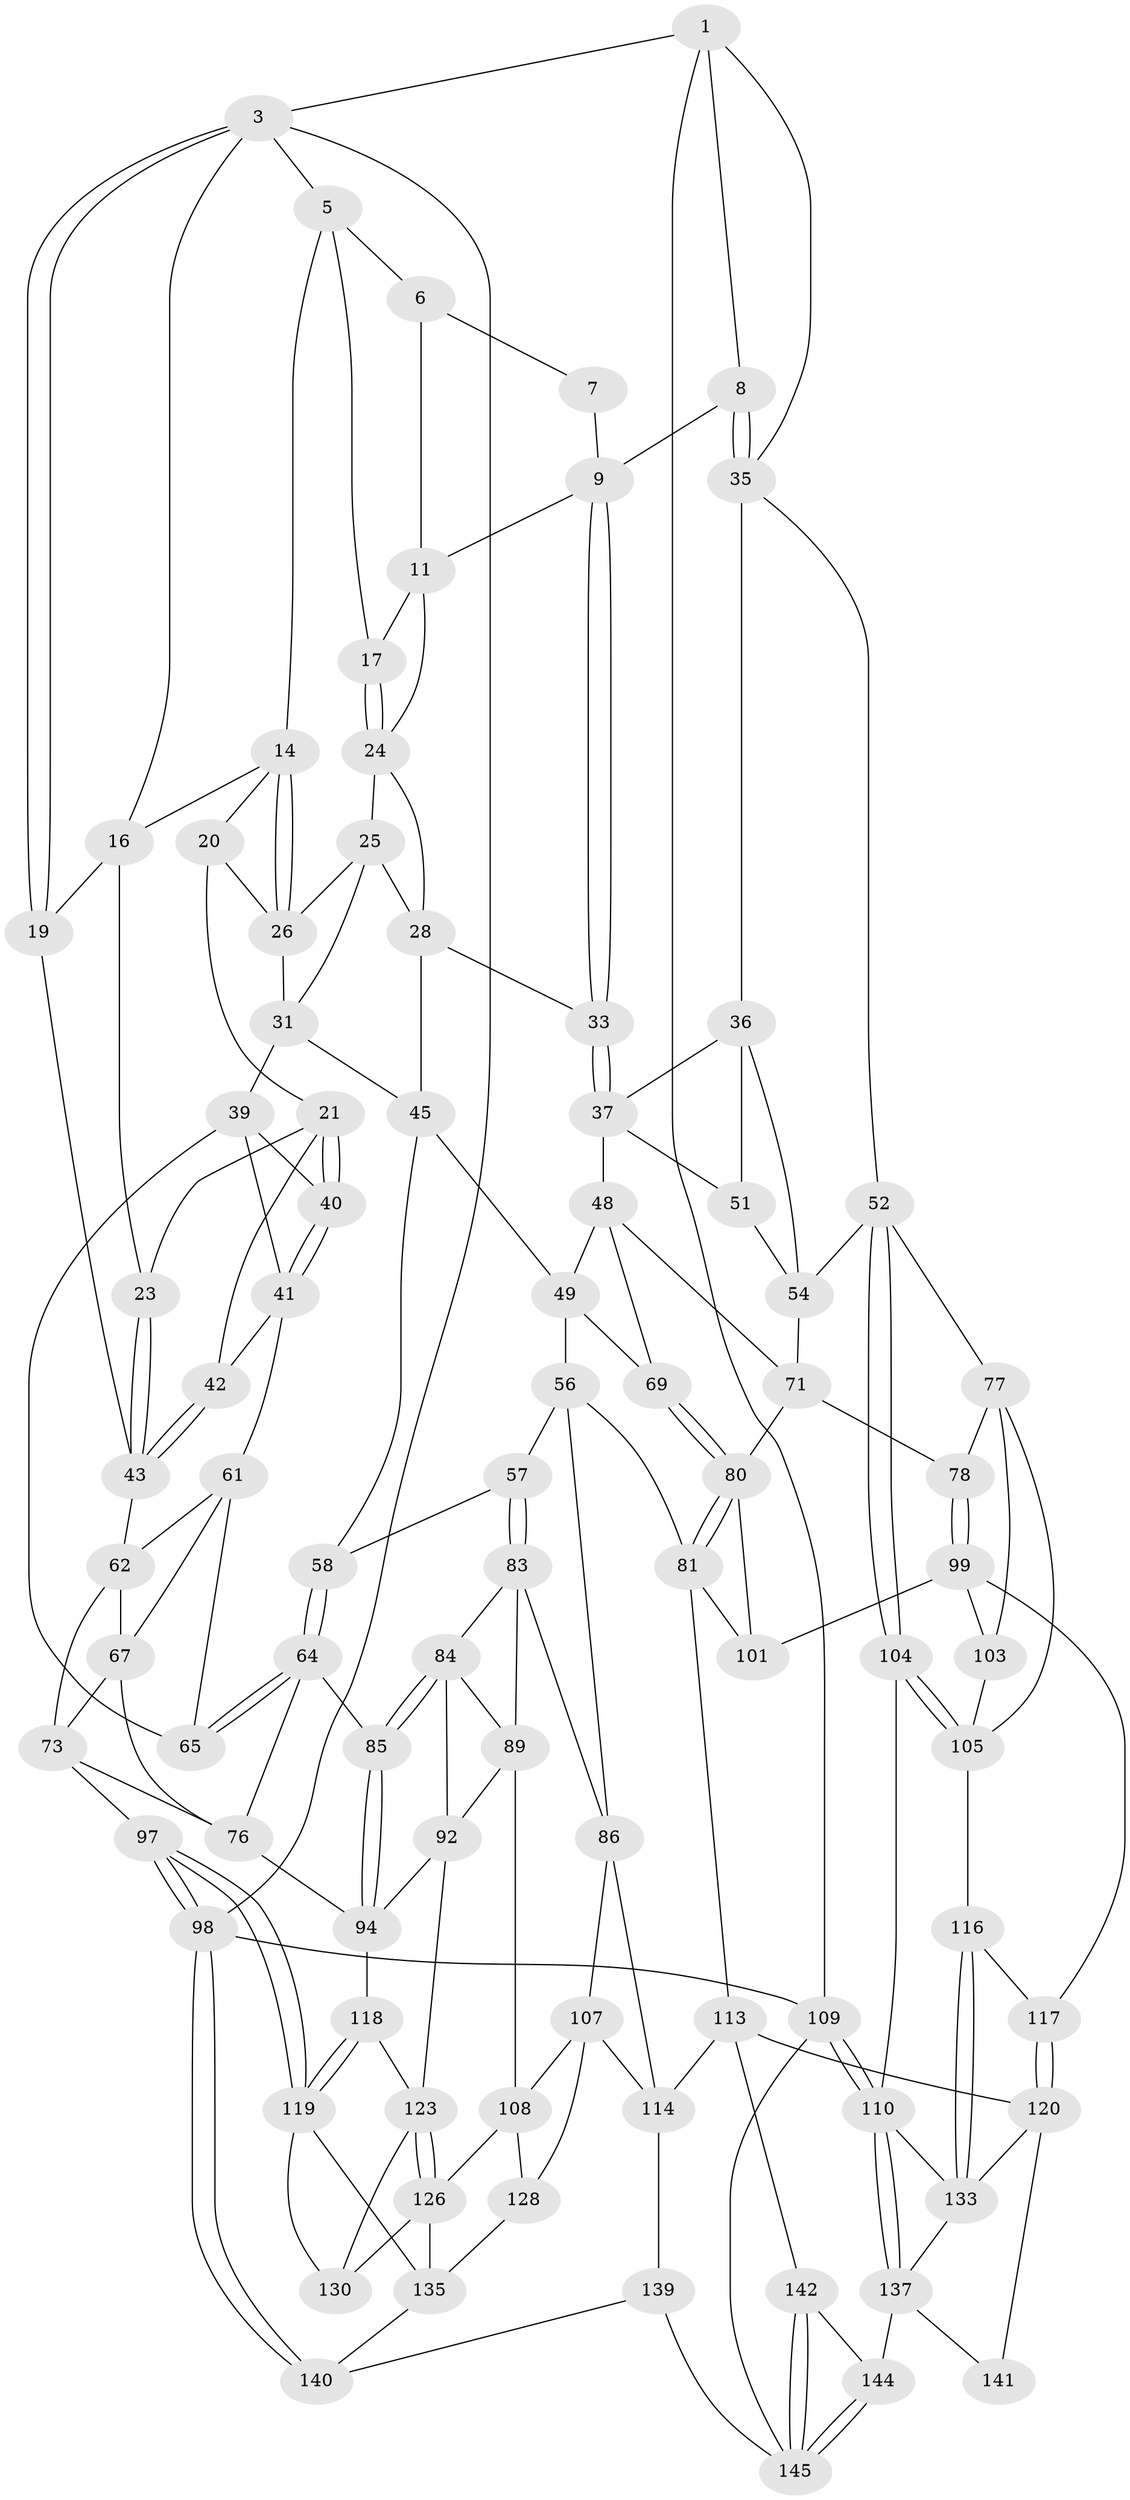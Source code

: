 // original degree distribution, {3: 0.02054794520547945, 6: 0.23972602739726026, 4: 0.23972602739726026, 5: 0.5}
// Generated by graph-tools (version 1.1) at 2025/42/03/06/25 10:42:28]
// undirected, 89 vertices, 193 edges
graph export_dot {
graph [start="1"]
  node [color=gray90,style=filled];
  1 [pos="+0.7320905552905632+0",super="+2"];
  3 [pos="+0+0",super="+4"];
  5 [pos="+0.4087381752527511+0",super="+13"];
  6 [pos="+0.5714943778629803+0"];
  7 [pos="+0.635412437202115+0"];
  8 [pos="+0.862080865847066+0.12541758153740645"];
  9 [pos="+0.8487956962602006+0.12627996261758762",super="+10"];
  11 [pos="+0.6296757847171414+0.18319028584368022",super="+12"];
  14 [pos="+0.364195381330636+0.019593762896201405",super="+15"];
  16 [pos="+0.1353559618876898+0.005932602912086759",super="+18"];
  17 [pos="+0.492937400368654+0.11106643468604555"];
  19 [pos="+0+0"];
  20 [pos="+0.18570578428316661+0.11699072366382651"];
  21 [pos="+0.15505335308642673+0.16850534936396336",super="+22"];
  23 [pos="+0.06635523779907872+0.18321503499091785"];
  24 [pos="+0.4936115128804573+0.1343168693229279",super="+27"];
  25 [pos="+0.4698043032617202+0.15943673772063005",super="+29"];
  26 [pos="+0.36400243368194507+0.12396596104439676",super="+30"];
  28 [pos="+0.629687867049077+0.2068212119629362",super="+34"];
  31 [pos="+0.40800464658450414+0.3260141406638157",super="+32"];
  33 [pos="+0.6754451016439642+0.244954055774091"];
  35 [pos="+0.9365555941646393+0.1494168692453688",super="+38"];
  36 [pos="+0.861389701179439+0.29003252950623376",super="+50"];
  37 [pos="+0.6876810488083835+0.25995951216116775",super="+47"];
  39 [pos="+0.31725965547906565+0.28670837767423457",super="+59"];
  40 [pos="+0.286169820846723+0.28515856974107"];
  41 [pos="+0.17130028129144864+0.33475521426961924",super="+60"];
  42 [pos="+0.15099412882099172+0.3160489839318148"];
  43 [pos="+0+0.2818323974635412",super="+44"];
  45 [pos="+0.5940962379230293+0.33840593289101445",super="+46"];
  48 [pos="+0.6489896389719968+0.4113121606369832",super="+68"];
  49 [pos="+0.5991221410178568+0.36168950428397706",super="+55"];
  51 [pos="+0.7627372825753527+0.4076139552024112"];
  52 [pos="+1+0.39293739520527715",super="+53"];
  54 [pos="+0.9358710249759872+0.4098285270036602",super="+70"];
  56 [pos="+0.47979991128596794+0.4474511930538573",super="+82"];
  57 [pos="+0.45808929126635667+0.4373955034955918"];
  58 [pos="+0.41922875338904897+0.36131556754961297"];
  61 [pos="+0.15473727218182576+0.36110288008543884",super="+66"];
  62 [pos="+0.12574175803954088+0.38522006505112083",super="+63"];
  64 [pos="+0.25217859207888144+0.49318433070516093",super="+75"];
  65 [pos="+0.23626454343938522+0.46330117310349844"];
  67 [pos="+0.12978534903095465+0.45034504501744693",super="+72"];
  69 [pos="+0.5962903886807212+0.4848466455639639"];
  71 [pos="+0.765201578760573+0.48299011188944135",super="+79"];
  73 [pos="+0+0.5474592203797204",super="+74"];
  76 [pos="+0.23412479092053326+0.513838700368207",super="+91"];
  77 [pos="+0.8784188729793051+0.5401106014509061",super="+102"];
  78 [pos="+0.8768785085299703+0.5401819059117385"];
  80 [pos="+0.6037656449138249+0.5092594379993465",super="+88"];
  81 [pos="+0.561879044195192+0.613065564516927",super="+112"];
  83 [pos="+0.4346194305202366+0.4821235943715048",super="+87"];
  84 [pos="+0.3772160789832745+0.5370055340663044",super="+90"];
  85 [pos="+0.26930929380676416+0.5377917943521011"];
  86 [pos="+0.5116509874388189+0.6292318870647531",super="+106"];
  89 [pos="+0.43212846248451137+0.6018818618440389",super="+96"];
  92 [pos="+0.35257515198786593+0.6664360759326925",super="+93"];
  94 [pos="+0.2716731623907642+0.6211666819340829",super="+95"];
  97 [pos="+0+0.9803912279525251"];
  98 [pos="+0+1"];
  99 [pos="+0.8078650861820053+0.6609323160073713",super="+100"];
  101 [pos="+0.717439600198132+0.6092151927573065"];
  103 [pos="+0.8903054376137662+0.6612161519104485"];
  104 [pos="+1+0.6840193295655658"];
  105 [pos="+1+0.6834078966707314",super="+115"];
  107 [pos="+0.4454533472657057+0.7017052065758985",super="+127"];
  108 [pos="+0.43874370645141814+0.7012000257103704",super="+125"];
  109 [pos="+1+1"];
  110 [pos="+1+1",super="+111"];
  113 [pos="+0.6221496632793803+0.823490761947623",super="+122"];
  114 [pos="+0.5756293282293418+0.8306952075353702",super="+129"];
  116 [pos="+0.8819327850090215+0.7791358896708069"];
  117 [pos="+0.7806742541418717+0.7253966023094407"];
  118 [pos="+0.10792473995324926+0.6822430905335768"];
  119 [pos="+0+0.8753230466885985",super="+131"];
  120 [pos="+0.6682376024815146+0.8180076590620852",super="+121"];
  123 [pos="+0.2969718775628345+0.6813638625354808",super="+124"];
  126 [pos="+0.34316923520913095+0.8259736713021543",super="+132"];
  128 [pos="+0.3502210892648434+0.8350351841792084"];
  130 [pos="+0.17482835528206858+0.8000860765988883"];
  133 [pos="+0.8792214453927673+0.8127420025382892",super="+134"];
  135 [pos="+0.21070776701567553+0.9518479877710861",super="+136"];
  137 [pos="+0.8916238452889524+0.9085585599084535",super="+138"];
  139 [pos="+0.3872186193141699+1"];
  140 [pos="+0.33458040870436073+1"];
  141 [pos="+0.8357812083113906+0.884817983170131"];
  142 [pos="+0.7125783418838447+0.9576456923427173",super="+143"];
  144 [pos="+0.8316491045865407+1"];
  145 [pos="+0.7425778718708419+1",super="+146"];
  1 -- 8;
  1 -- 3;
  1 -- 109;
  1 -- 35;
  3 -- 19;
  3 -- 19;
  3 -- 98;
  3 -- 16;
  3 -- 5;
  5 -- 6;
  5 -- 17;
  5 -- 14;
  6 -- 7;
  6 -- 11;
  7 -- 9;
  8 -- 9;
  8 -- 35;
  8 -- 35;
  9 -- 33;
  9 -- 33;
  9 -- 11;
  11 -- 24;
  11 -- 17;
  14 -- 26;
  14 -- 26;
  14 -- 16;
  14 -- 20;
  16 -- 19;
  16 -- 23;
  17 -- 24;
  17 -- 24;
  19 -- 43;
  20 -- 21;
  20 -- 26;
  21 -- 40;
  21 -- 40;
  21 -- 42;
  21 -- 23;
  23 -- 43;
  23 -- 43;
  24 -- 25;
  24 -- 28;
  25 -- 26;
  25 -- 28;
  25 -- 31;
  26 -- 31;
  28 -- 33;
  28 -- 45;
  31 -- 39;
  31 -- 45;
  33 -- 37;
  33 -- 37;
  35 -- 36;
  35 -- 52;
  36 -- 37;
  36 -- 51;
  36 -- 54;
  37 -- 48;
  37 -- 51;
  39 -- 40;
  39 -- 65;
  39 -- 41;
  40 -- 41;
  40 -- 41;
  41 -- 42;
  41 -- 61;
  42 -- 43;
  42 -- 43;
  43 -- 62;
  45 -- 49;
  45 -- 58;
  48 -- 49;
  48 -- 69;
  48 -- 71;
  49 -- 56;
  49 -- 69;
  51 -- 54;
  52 -- 104;
  52 -- 104;
  52 -- 77;
  52 -- 54;
  54 -- 71;
  56 -- 57;
  56 -- 81;
  56 -- 86;
  57 -- 58;
  57 -- 83;
  57 -- 83;
  58 -- 64;
  58 -- 64;
  61 -- 62;
  61 -- 65;
  61 -- 67;
  62 -- 67;
  62 -- 73;
  64 -- 65;
  64 -- 65;
  64 -- 76;
  64 -- 85;
  67 -- 73;
  67 -- 76;
  69 -- 80;
  69 -- 80;
  71 -- 78;
  71 -- 80;
  73 -- 97;
  73 -- 76;
  76 -- 94;
  77 -- 78;
  77 -- 105;
  77 -- 103;
  78 -- 99;
  78 -- 99;
  80 -- 81;
  80 -- 81;
  80 -- 101;
  81 -- 101;
  81 -- 113;
  83 -- 84;
  83 -- 89;
  83 -- 86;
  84 -- 85;
  84 -- 85;
  84 -- 89;
  84 -- 92;
  85 -- 94;
  85 -- 94;
  86 -- 114;
  86 -- 107;
  89 -- 108;
  89 -- 92;
  92 -- 123;
  92 -- 94;
  94 -- 118;
  97 -- 98;
  97 -- 98;
  97 -- 119;
  97 -- 119;
  98 -- 140;
  98 -- 140;
  98 -- 109;
  99 -- 103;
  99 -- 101;
  99 -- 117;
  103 -- 105;
  104 -- 105;
  104 -- 105;
  104 -- 110;
  105 -- 116;
  107 -- 108;
  107 -- 128;
  107 -- 114;
  108 -- 128;
  108 -- 126;
  109 -- 110;
  109 -- 110;
  109 -- 145;
  110 -- 137;
  110 -- 137;
  110 -- 133;
  113 -- 114;
  113 -- 120;
  113 -- 142;
  114 -- 139;
  116 -- 117;
  116 -- 133;
  116 -- 133;
  117 -- 120;
  117 -- 120;
  118 -- 119;
  118 -- 119;
  118 -- 123;
  119 -- 135;
  119 -- 130;
  120 -- 141;
  120 -- 133;
  123 -- 126;
  123 -- 126;
  123 -- 130;
  126 -- 130;
  126 -- 135;
  128 -- 135;
  133 -- 137;
  135 -- 140;
  137 -- 144;
  137 -- 141;
  139 -- 140;
  139 -- 145;
  142 -- 145;
  142 -- 145;
  142 -- 144;
  144 -- 145;
  144 -- 145;
}

